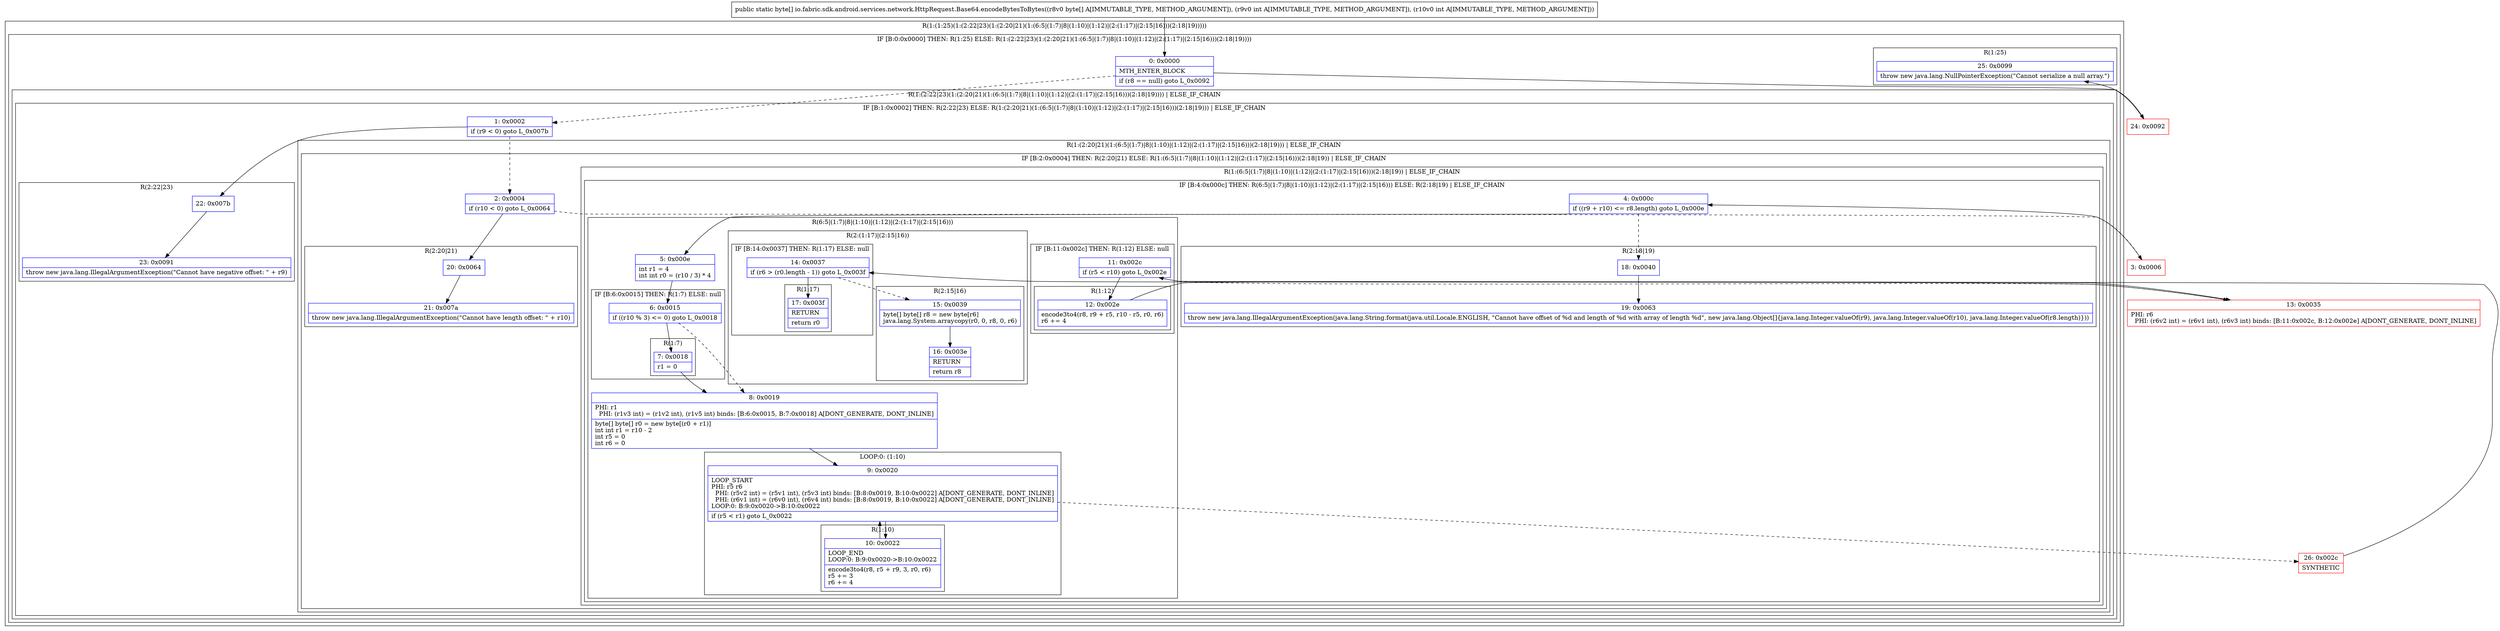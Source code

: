 digraph "CFG forio.fabric.sdk.android.services.network.HttpRequest.Base64.encodeBytesToBytes([BII)[B" {
subgraph cluster_Region_1859846003 {
label = "R(1:(1:25)(1:(2:22|23)(1:(2:20|21)(1:(6:5|(1:7)|8|(1:10)|(1:12)|(2:(1:17)|(2:15|16)))(2:18|19)))))";
node [shape=record,color=blue];
subgraph cluster_IfRegion_1102722876 {
label = "IF [B:0:0x0000] THEN: R(1:25) ELSE: R(1:(2:22|23)(1:(2:20|21)(1:(6:5|(1:7)|8|(1:10)|(1:12)|(2:(1:17)|(2:15|16)))(2:18|19))))";
node [shape=record,color=blue];
Node_0 [shape=record,label="{0\:\ 0x0000|MTH_ENTER_BLOCK\l|if (r8 == null) goto L_0x0092\l}"];
subgraph cluster_Region_851974606 {
label = "R(1:25)";
node [shape=record,color=blue];
Node_25 [shape=record,label="{25\:\ 0x0099|throw new java.lang.NullPointerException(\"Cannot serialize a null array.\")\l}"];
}
subgraph cluster_Region_1178155312 {
label = "R(1:(2:22|23)(1:(2:20|21)(1:(6:5|(1:7)|8|(1:10)|(1:12)|(2:(1:17)|(2:15|16)))(2:18|19)))) | ELSE_IF_CHAIN\l";
node [shape=record,color=blue];
subgraph cluster_IfRegion_2141288419 {
label = "IF [B:1:0x0002] THEN: R(2:22|23) ELSE: R(1:(2:20|21)(1:(6:5|(1:7)|8|(1:10)|(1:12)|(2:(1:17)|(2:15|16)))(2:18|19))) | ELSE_IF_CHAIN\l";
node [shape=record,color=blue];
Node_1 [shape=record,label="{1\:\ 0x0002|if (r9 \< 0) goto L_0x007b\l}"];
subgraph cluster_Region_1865596156 {
label = "R(2:22|23)";
node [shape=record,color=blue];
Node_22 [shape=record,label="{22\:\ 0x007b}"];
Node_23 [shape=record,label="{23\:\ 0x0091|throw new java.lang.IllegalArgumentException(\"Cannot have negative offset: \" + r9)\l}"];
}
subgraph cluster_Region_491183805 {
label = "R(1:(2:20|21)(1:(6:5|(1:7)|8|(1:10)|(1:12)|(2:(1:17)|(2:15|16)))(2:18|19))) | ELSE_IF_CHAIN\l";
node [shape=record,color=blue];
subgraph cluster_IfRegion_305763484 {
label = "IF [B:2:0x0004] THEN: R(2:20|21) ELSE: R(1:(6:5|(1:7)|8|(1:10)|(1:12)|(2:(1:17)|(2:15|16)))(2:18|19)) | ELSE_IF_CHAIN\l";
node [shape=record,color=blue];
Node_2 [shape=record,label="{2\:\ 0x0004|if (r10 \< 0) goto L_0x0064\l}"];
subgraph cluster_Region_1725167447 {
label = "R(2:20|21)";
node [shape=record,color=blue];
Node_20 [shape=record,label="{20\:\ 0x0064}"];
Node_21 [shape=record,label="{21\:\ 0x007a|throw new java.lang.IllegalArgumentException(\"Cannot have length offset: \" + r10)\l}"];
}
subgraph cluster_Region_486306349 {
label = "R(1:(6:5|(1:7)|8|(1:10)|(1:12)|(2:(1:17)|(2:15|16)))(2:18|19)) | ELSE_IF_CHAIN\l";
node [shape=record,color=blue];
subgraph cluster_IfRegion_929358905 {
label = "IF [B:4:0x000c] THEN: R(6:5|(1:7)|8|(1:10)|(1:12)|(2:(1:17)|(2:15|16))) ELSE: R(2:18|19) | ELSE_IF_CHAIN\l";
node [shape=record,color=blue];
Node_4 [shape=record,label="{4\:\ 0x000c|if ((r9 + r10) \<= r8.length) goto L_0x000e\l}"];
subgraph cluster_Region_708652153 {
label = "R(6:5|(1:7)|8|(1:10)|(1:12)|(2:(1:17)|(2:15|16)))";
node [shape=record,color=blue];
Node_5 [shape=record,label="{5\:\ 0x000e|int r1 = 4\lint int r0 = (r10 \/ 3) * 4\l}"];
subgraph cluster_IfRegion_1772559165 {
label = "IF [B:6:0x0015] THEN: R(1:7) ELSE: null";
node [shape=record,color=blue];
Node_6 [shape=record,label="{6\:\ 0x0015|if ((r10 % 3) \<= 0) goto L_0x0018\l}"];
subgraph cluster_Region_290063096 {
label = "R(1:7)";
node [shape=record,color=blue];
Node_7 [shape=record,label="{7\:\ 0x0018|r1 = 0\l}"];
}
}
Node_8 [shape=record,label="{8\:\ 0x0019|PHI: r1 \l  PHI: (r1v3 int) = (r1v2 int), (r1v5 int) binds: [B:6:0x0015, B:7:0x0018] A[DONT_GENERATE, DONT_INLINE]\l|byte[] byte[] r0 = new byte[(r0 + r1)]\lint int r1 = r10 \- 2\lint r5 = 0\lint r6 = 0\l}"];
subgraph cluster_LoopRegion_1093864733 {
label = "LOOP:0: (1:10)";
node [shape=record,color=blue];
Node_9 [shape=record,label="{9\:\ 0x0020|LOOP_START\lPHI: r5 r6 \l  PHI: (r5v2 int) = (r5v1 int), (r5v3 int) binds: [B:8:0x0019, B:10:0x0022] A[DONT_GENERATE, DONT_INLINE]\l  PHI: (r6v1 int) = (r6v0 int), (r6v4 int) binds: [B:8:0x0019, B:10:0x0022] A[DONT_GENERATE, DONT_INLINE]\lLOOP:0: B:9:0x0020\-\>B:10:0x0022\l|if (r5 \< r1) goto L_0x0022\l}"];
subgraph cluster_Region_2070883997 {
label = "R(1:10)";
node [shape=record,color=blue];
Node_10 [shape=record,label="{10\:\ 0x0022|LOOP_END\lLOOP:0: B:9:0x0020\-\>B:10:0x0022\l|encode3to4(r8, r5 + r9, 3, r0, r6)\lr5 += 3\lr6 += 4\l}"];
}
}
subgraph cluster_IfRegion_152052143 {
label = "IF [B:11:0x002c] THEN: R(1:12) ELSE: null";
node [shape=record,color=blue];
Node_11 [shape=record,label="{11\:\ 0x002c|if (r5 \< r10) goto L_0x002e\l}"];
subgraph cluster_Region_667433407 {
label = "R(1:12)";
node [shape=record,color=blue];
Node_12 [shape=record,label="{12\:\ 0x002e|encode3to4(r8, r9 + r5, r10 \- r5, r0, r6)\lr6 += 4\l}"];
}
}
subgraph cluster_Region_272048145 {
label = "R(2:(1:17)|(2:15|16))";
node [shape=record,color=blue];
subgraph cluster_IfRegion_1691719643 {
label = "IF [B:14:0x0037] THEN: R(1:17) ELSE: null";
node [shape=record,color=blue];
Node_14 [shape=record,label="{14\:\ 0x0037|if (r6 \> (r0.length \- 1)) goto L_0x003f\l}"];
subgraph cluster_Region_633934971 {
label = "R(1:17)";
node [shape=record,color=blue];
Node_17 [shape=record,label="{17\:\ 0x003f|RETURN\l|return r0\l}"];
}
}
subgraph cluster_Region_667999641 {
label = "R(2:15|16)";
node [shape=record,color=blue];
Node_15 [shape=record,label="{15\:\ 0x0039|byte[] byte[] r8 = new byte[r6]\ljava.lang.System.arraycopy(r0, 0, r8, 0, r6)\l}"];
Node_16 [shape=record,label="{16\:\ 0x003e|RETURN\l|return r8\l}"];
}
}
}
subgraph cluster_Region_1864717600 {
label = "R(2:18|19)";
node [shape=record,color=blue];
Node_18 [shape=record,label="{18\:\ 0x0040}"];
Node_19 [shape=record,label="{19\:\ 0x0063|throw new java.lang.IllegalArgumentException(java.lang.String.format(java.util.Locale.ENGLISH, \"Cannot have offset of %d and length of %d with array of length %d\", new java.lang.Object[]\{java.lang.Integer.valueOf(r9), java.lang.Integer.valueOf(r10), java.lang.Integer.valueOf(r8.length)\}))\l}"];
}
}
}
}
}
}
}
}
}
Node_3 [shape=record,color=red,label="{3\:\ 0x0006}"];
Node_13 [shape=record,color=red,label="{13\:\ 0x0035|PHI: r6 \l  PHI: (r6v2 int) = (r6v1 int), (r6v3 int) binds: [B:11:0x002c, B:12:0x002e] A[DONT_GENERATE, DONT_INLINE]\l}"];
Node_24 [shape=record,color=red,label="{24\:\ 0x0092}"];
Node_26 [shape=record,color=red,label="{26\:\ 0x002c|SYNTHETIC\l}"];
MethodNode[shape=record,label="{public static byte[] io.fabric.sdk.android.services.network.HttpRequest.Base64.encodeBytesToBytes((r8v0 byte[] A[IMMUTABLE_TYPE, METHOD_ARGUMENT]), (r9v0 int A[IMMUTABLE_TYPE, METHOD_ARGUMENT]), (r10v0 int A[IMMUTABLE_TYPE, METHOD_ARGUMENT])) }"];
MethodNode -> Node_0;
Node_0 -> Node_1[style=dashed];
Node_0 -> Node_24;
Node_1 -> Node_2[style=dashed];
Node_1 -> Node_22;
Node_22 -> Node_23;
Node_2 -> Node_3[style=dashed];
Node_2 -> Node_20;
Node_20 -> Node_21;
Node_4 -> Node_5;
Node_4 -> Node_18[style=dashed];
Node_5 -> Node_6;
Node_6 -> Node_7;
Node_6 -> Node_8[style=dashed];
Node_7 -> Node_8;
Node_8 -> Node_9;
Node_9 -> Node_10;
Node_9 -> Node_26[style=dashed];
Node_10 -> Node_9;
Node_11 -> Node_12;
Node_11 -> Node_13[style=dashed];
Node_12 -> Node_13;
Node_14 -> Node_15[style=dashed];
Node_14 -> Node_17;
Node_15 -> Node_16;
Node_18 -> Node_19;
Node_3 -> Node_4;
Node_13 -> Node_14;
Node_24 -> Node_25;
Node_26 -> Node_11;
}

